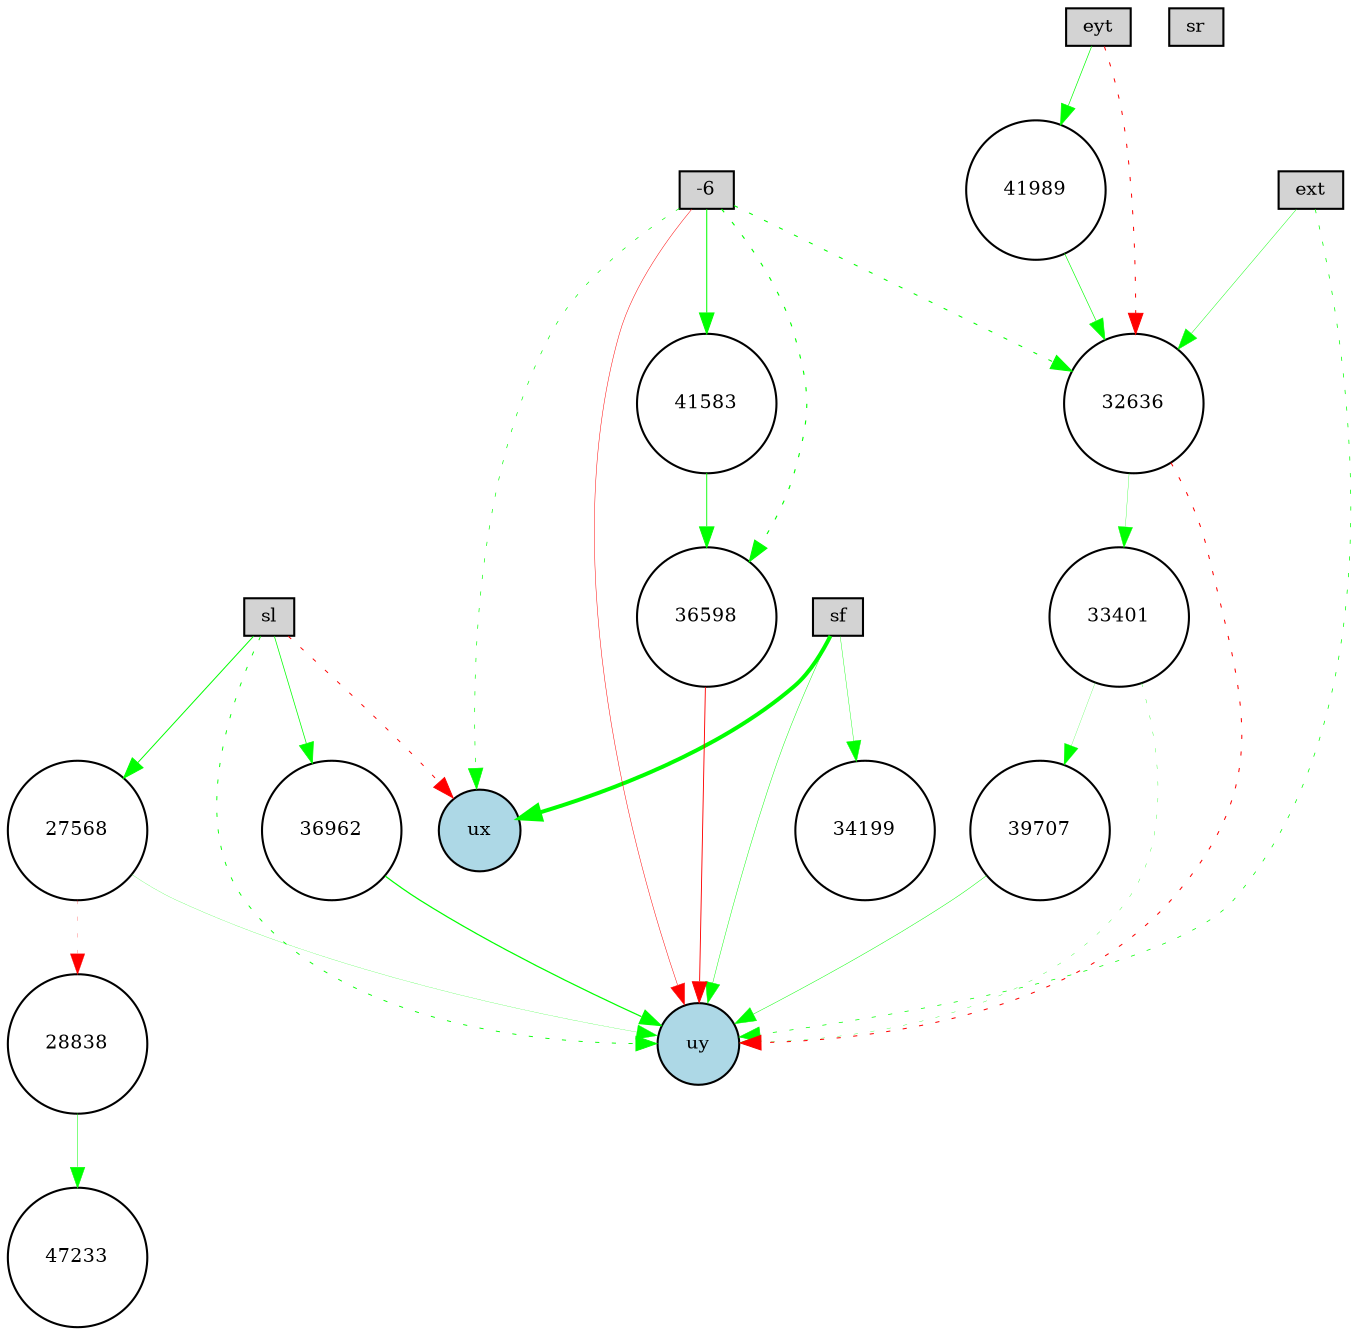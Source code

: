 digraph {
	node [fontsize=9 height=0.2 shape=circle width=0.2]
	ext [fillcolor=lightgray shape=box style=filled]
	eyt [fillcolor=lightgray shape=box style=filled]
	sf [fillcolor=lightgray shape=box style=filled]
	sl [fillcolor=lightgray shape=box style=filled]
	sr [fillcolor=lightgray shape=box style=filled]
	-6 [fillcolor=lightgray shape=box style=filled]
	ux [fillcolor=lightblue style=filled]
	uy [fillcolor=lightblue style=filled]
	36962 [fillcolor=white style=filled]
	47233 [fillcolor=white style=filled]
	41989 [fillcolor=white style=filled]
	28838 [fillcolor=white style=filled]
	41583 [fillcolor=white style=filled]
	27568 [fillcolor=white style=filled]
	36598 [fillcolor=white style=filled]
	34199 [fillcolor=white style=filled]
	33401 [fillcolor=white style=filled]
	39707 [fillcolor=white style=filled]
	32636 [fillcolor=white style=filled]
	27568 -> 28838 [color=red penwidth=0.11646822406086292 style=dotted]
	41583 -> 36598 [color=green penwidth=0.4342254883824799 style=solid]
	39707 -> uy [color=green penwidth=0.22868279035476588 style=solid]
	-6 -> uy [color=red penwidth=0.2304654631950279 style=solid]
	sl -> 27568 [color=green penwidth=0.472774029843394 style=solid]
	28838 -> 47233 [color=green penwidth=0.23979076801682295 style=solid]
	-6 -> 32636 [color=green penwidth=0.49924321379022585 style=dotted]
	27568 -> uy [color=green penwidth=0.10621836695006191 style=solid]
	sf -> uy [color=green penwidth=0.21920428930650188 style=solid]
	36962 -> uy [color=green penwidth=0.5840343848419789 style=solid]
	eyt -> 41989 [color=green penwidth=0.33045458599188393 style=solid]
	sl -> ux [color=red penwidth=0.45566478188441484 style=dotted]
	36598 -> uy [color=red penwidth=0.43643781859409014 style=solid]
	-6 -> 41583 [color=green penwidth=0.4942879895582908 style=solid]
	ext -> uy [color=green penwidth=0.352061468242751 style=dotted]
	ext -> 32636 [color=green penwidth=0.20907056623502984 style=solid]
	-6 -> ux [color=green penwidth=0.32032341633653966 style=dotted]
	-6 -> 36598 [color=green penwidth=0.5331654296731136 style=dotted]
	sf -> ux [color=green penwidth=1.9203585841159858 style=solid]
	eyt -> 32636 [color=red penwidth=0.47641191728681753 style=dotted]
	33401 -> 39707 [color=green penwidth=0.10904640604263564 style=solid]
	sl -> uy [color=green penwidth=0.4378321894965922 style=dotted]
	33401 -> uy [color=green penwidth=0.15769258537880104 style=dotted]
	sl -> 36962 [color=green penwidth=0.3578812130348087 style=solid]
	32636 -> uy [color=red penwidth=0.49027991177895114 style=dotted]
	41989 -> 32636 [color=green penwidth=0.3067120535388552 style=solid]
	32636 -> 33401 [color=green penwidth=0.14340991716926563 style=solid]
	sf -> 34199 [color=green penwidth=0.18769441783277319 style=solid]
}
